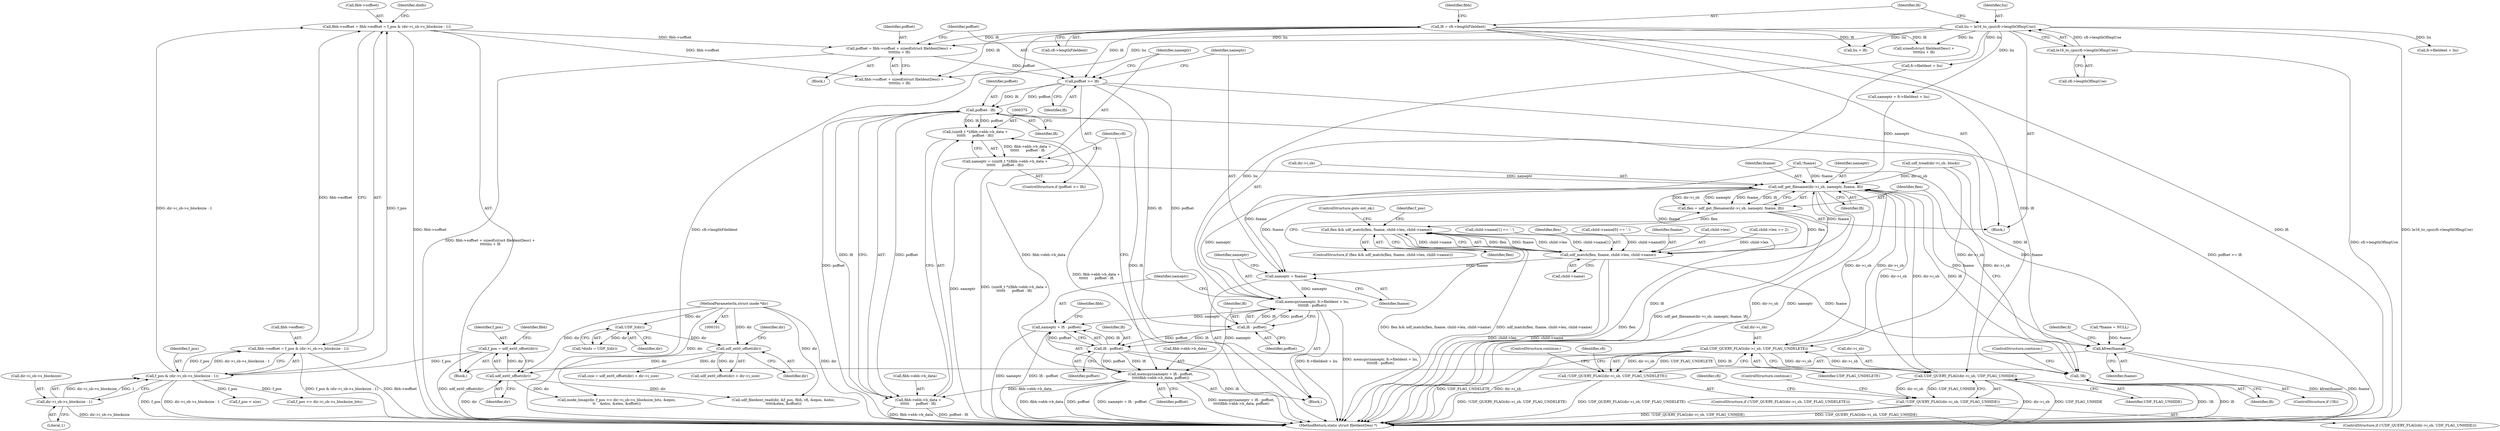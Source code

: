 digraph "0_linux_0e5cc9a40ada6046e6bc3bdfcd0c0d7e4b706b14_0@API" {
"1000356" [label="(Call,poffset = fibh->soffset + sizeof(struct fileIdentDesc) +\n\t\t\t\t\tliu + lfi)"];
"1000176" [label="(Call,fibh->soffset = fibh->eoffset = f_pos & (dir->i_sb->s_blocksize - 1))"];
"1000180" [label="(Call,fibh->eoffset = f_pos & (dir->i_sb->s_blocksize - 1))"];
"1000184" [label="(Call,f_pos & (dir->i_sb->s_blocksize - 1))"];
"1000163" [label="(Call,f_pos = udf_ext0_offset(dir))"];
"1000165" [label="(Call,udf_ext0_offset(dir))"];
"1000158" [label="(Call,udf_ext0_offset(dir))"];
"1000129" [label="(Call,UDF_I(dir))"];
"1000102" [label="(MethodParameterIn,struct inode *dir)"];
"1000186" [label="(Call,dir->i_sb->s_blocksize - 1)"];
"1000326" [label="(Call,liu = le16_to_cpu(cfi->lengthOfImpUse))"];
"1000328" [label="(Call,le16_to_cpu(cfi->lengthOfImpUse))"];
"1000332" [label="(Call,lfi = cfi->lengthFileIdent)"];
"1000369" [label="(Call,poffset >= lfi)"];
"1000382" [label="(Call,poffset - lfi)"];
"1000374" [label="(Call,(uint8_t *)(fibh->ebh->b_data +\n\t\t\t\t\t\t      poffset - lfi))"];
"1000372" [label="(Call,nameptr = (uint8_t *)(fibh->ebh->b_data +\n\t\t\t\t\t\t      poffset - lfi))"];
"1000461" [label="(Call,udf_get_filename(dir->i_sb, nameptr, fname, lfi))"];
"1000387" [label="(Call,nameptr = fname)"];
"1000390" [label="(Call,memcpy(nameptr, fi->fileIdent + liu,\n\t\t\t\t\tlfi - poffset))"];
"1000400" [label="(Call,memcpy(nameptr + lfi - poffset,\n\t\t\t\t\tfibh->ebh->b_data, poffset))"];
"1000376" [label="(Call,fibh->ebh->b_data +\n\t\t\t\t\t\t      poffset - lfi)"];
"1000401" [label="(Call,nameptr + lfi - poffset)"];
"1000423" [label="(Call,UDF_QUERY_FLAG(dir->i_sb, UDF_FLAG_UNDELETE))"];
"1000422" [label="(Call,!UDF_QUERY_FLAG(dir->i_sb, UDF_FLAG_UNDELETE))"];
"1000440" [label="(Call,UDF_QUERY_FLAG(dir->i_sb, UDF_FLAG_UNHIDE))"];
"1000439" [label="(Call,!UDF_QUERY_FLAG(dir->i_sb, UDF_FLAG_UNHIDE))"];
"1000459" [label="(Call,flen = udf_get_filename(dir->i_sb, nameptr, fname, lfi))"];
"1000469" [label="(Call,flen && udf_match(flen, fname, child->len, child->name))"];
"1000471" [label="(Call,udf_match(flen, fname, child->len, child->name))"];
"1000506" [label="(Call,kfree(fname))"];
"1000456" [label="(Call,!lfi)"];
"1000397" [label="(Call,lfi - poffset)"];
"1000403" [label="(Call,lfi - poffset)"];
"1000404" [label="(Identifier,lfi)"];
"1000102" [label="(MethodParameterIn,struct inode *dir)"];
"1000510" [label="(MethodReturn,static struct fileIdentDesc *)"];
"1000348" [label="(Call,fi->fileIdent + liu)"];
"1000433" [label="(Identifier,cfi)"];
"1000428" [label="(ControlStructure,continue;)"];
"1000377" [label="(Call,fibh->ebh->b_data)"];
"1000365" [label="(Call,liu + lfi)"];
"1000372" [label="(Call,nameptr = (uint8_t *)(fibh->ebh->b_data +\n\t\t\t\t\t\t      poffset - lfi))"];
"1000456" [label="(Call,!lfi)"];
"1000328" [label="(Call,le16_to_cpu(cfi->lengthOfImpUse))"];
"1000187" [label="(Call,dir->i_sb->s_blocksize)"];
"1000401" [label="(Call,nameptr + lfi - poffset)"];
"1000332" [label="(Call,lfi = cfi->lengthFileIdent)"];
"1000439" [label="(Call,!UDF_QUERY_FLAG(dir->i_sb, UDF_FLAG_UNHIDE))"];
"1000461" [label="(Call,udf_get_filename(dir->i_sb, nameptr, fname, lfi))"];
"1000387" [label="(Call,nameptr = fname)"];
"1000298" [label="(Call,!fname)"];
"1000382" [label="(Call,poffset - lfi)"];
"1000329" [label="(Call,cfi->lengthOfImpUse)"];
"1000169" [label="(Identifier,fibh)"];
"1000356" [label="(Call,poffset = fibh->soffset + sizeof(struct fileIdentDesc) +\n\t\t\t\t\tliu + lfi)"];
"1000397" [label="(Call,lfi - poffset)"];
"1000354" [label="(Block,)"];
"1000421" [label="(ControlStructure,if (!UDF_QUERY_FLAG(dir->i_sb, UDF_FLAG_UNDELETE)))"];
"1000333" [label="(Identifier,lfi)"];
"1000392" [label="(Call,fi->fileIdent + liu)"];
"1000477" [label="(Call,child->name)"];
"1000460" [label="(Identifier,flen)"];
"1000186" [label="(Call,dir->i_sb->s_blocksize - 1)"];
"1000468" [label="(ControlStructure,if (flen && udf_match(flen, fname, child->len, child->name)))"];
"1000159" [label="(Identifier,dir)"];
"1000469" [label="(Call,flen && udf_match(flen, fname, child->len, child->name))"];
"1000462" [label="(Call,dir->i_sb)"];
"1000384" [label="(Identifier,lfi)"];
"1000402" [label="(Identifier,nameptr)"];
"1000388" [label="(Identifier,nameptr)"];
"1000302" [label="(Call,f_pos < size)"];
"1000411" [label="(Identifier,poffset)"];
"1000130" [label="(Identifier,dir)"];
"1000471" [label="(Call,udf_match(flen, fname, child->len, child->name))"];
"1000370" [label="(Identifier,poffset)"];
"1000148" [label="(Call,child->name[1] == '.')"];
"1000383" [label="(Identifier,poffset)"];
"1000424" [label="(Call,dir->i_sb)"];
"1000408" [label="(Identifier,fibh)"];
"1000405" [label="(Identifier,poffset)"];
"1000334" [label="(Call,cfi->lengthFileIdent)"];
"1000303" [label="(Identifier,f_pos)"];
"1000184" [label="(Call,f_pos & (dir->i_sb->s_blocksize - 1))"];
"1000391" [label="(Identifier,nameptr)"];
"1000403" [label="(Call,lfi - poffset)"];
"1000472" [label="(Identifier,flen)"];
"1000368" [label="(ControlStructure,if (poffset >= lfi))"];
"1000161" [label="(Identifier,dir)"];
"1000457" [label="(Identifier,lfi)"];
"1000357" [label="(Identifier,poffset)"];
"1000141" [label="(Call,child->name[0] == '.')"];
"1000400" [label="(Call,memcpy(nameptr + lfi - poffset,\n\t\t\t\t\tfibh->ebh->b_data, poffset))"];
"1000281" [label="(Call,udf_tread(dir->i_sb, block))"];
"1000192" [label="(Literal,1)"];
"1000327" [label="(Identifier,liu)"];
"1000177" [label="(Call,fibh->soffset)"];
"1000507" [label="(Identifier,fname)"];
"1000346" [label="(Call,nameptr = fi->fileIdent + liu)"];
"1000467" [label="(Identifier,lfi)"];
"1000445" [label="(ControlStructure,continue;)"];
"1000450" [label="(Identifier,cfi)"];
"1000362" [label="(Call,sizeof(struct fileIdentDesc) +\n\t\t\t\t\tliu + lfi)"];
"1000427" [label="(Identifier,UDF_FLAG_UNDELETE)"];
"1000202" [label="(Call,inode_bmap(dir, f_pos >> dir->i_sb->s_blocksize_bits, &epos,\n\t\t    &eloc, &elen, &offset))"];
"1000369" [label="(Call,poffset >= lfi)"];
"1000509" [label="(Identifier,fi)"];
"1000305" [label="(Block,)"];
"1000444" [label="(Identifier,UDF_FLAG_UNHIDE)"];
"1000416" [label="(Identifier,cfi)"];
"1000371" [label="(Identifier,lfi)"];
"1000373" [label="(Identifier,nameptr)"];
"1000308" [label="(Call,udf_fileident_read(dir, &f_pos, fibh, cfi, &epos, &eloc,\n\t\t\t\t\t&elen, &offset))"];
"1000459" [label="(Call,flen = udf_get_filename(dir->i_sb, nameptr, fname, lfi))"];
"1000374" [label="(Call,(uint8_t *)(fibh->ebh->b_data +\n\t\t\t\t\t\t      poffset - lfi))"];
"1000390" [label="(Call,memcpy(nameptr, fi->fileIdent + liu,\n\t\t\t\t\tlfi - poffset))"];
"1000480" [label="(ControlStructure,goto out_ok;)"];
"1000473" [label="(Identifier,fname)"];
"1000204" [label="(Call,f_pos >> dir->i_sb->s_blocksize_bits)"];
"1000106" [label="(Block,)"];
"1000474" [label="(Call,child->len)"];
"1000470" [label="(Identifier,flen)"];
"1000340" [label="(Identifier,fibh)"];
"1000127" [label="(Call,*dinfo = UDF_I(dir))"];
"1000185" [label="(Identifier,f_pos)"];
"1000163" [label="(Call,f_pos = udf_ext0_offset(dir))"];
"1000423" [label="(Call,UDF_QUERY_FLAG(dir->i_sb, UDF_FLAG_UNDELETE))"];
"1000180" [label="(Call,fibh->eoffset = f_pos & (dir->i_sb->s_blocksize - 1))"];
"1000422" [label="(Call,!UDF_QUERY_FLAG(dir->i_sb, UDF_FLAG_UNDELETE))"];
"1000399" [label="(Identifier,poffset)"];
"1000326" [label="(Call,liu = le16_to_cpu(cfi->lengthOfImpUse))"];
"1000466" [label="(Identifier,fname)"];
"1000158" [label="(Call,udf_ext0_offset(dir))"];
"1000376" [label="(Call,fibh->ebh->b_data +\n\t\t\t\t\t\t      poffset - lfi)"];
"1000196" [label="(Identifier,dinfo)"];
"1000157" [label="(Call,udf_ext0_offset(dir) + dir->i_size)"];
"1000438" [label="(ControlStructure,if (!UDF_QUERY_FLAG(dir->i_sb, UDF_FLAG_UNHIDE)))"];
"1000406" [label="(Call,fibh->ebh->b_data)"];
"1000506" [label="(Call,kfree(fname))"];
"1000176" [label="(Call,fibh->soffset = fibh->eoffset = f_pos & (dir->i_sb->s_blocksize - 1))"];
"1000398" [label="(Identifier,lfi)"];
"1000386" [label="(Block,)"];
"1000129" [label="(Call,UDF_I(dir))"];
"1000440" [label="(Call,UDF_QUERY_FLAG(dir->i_sb, UDF_FLAG_UNHIDE))"];
"1000455" [label="(ControlStructure,if (!lfi))"];
"1000458" [label="(ControlStructure,continue;)"];
"1000115" [label="(Call,*fname = NULL)"];
"1000181" [label="(Call,fibh->eoffset)"];
"1000358" [label="(Call,fibh->soffset + sizeof(struct fileIdentDesc) +\n\t\t\t\t\tliu + lfi)"];
"1000465" [label="(Identifier,nameptr)"];
"1000441" [label="(Call,dir->i_sb)"];
"1000155" [label="(Call,size = udf_ext0_offset(dir) + dir->i_size)"];
"1000389" [label="(Identifier,fname)"];
"1000166" [label="(Identifier,dir)"];
"1000135" [label="(Call,child->len == 2)"];
"1000165" [label="(Call,udf_ext0_offset(dir))"];
"1000164" [label="(Identifier,f_pos)"];
"1000356" -> "1000354"  [label="AST: "];
"1000356" -> "1000358"  [label="CFG: "];
"1000357" -> "1000356"  [label="AST: "];
"1000358" -> "1000356"  [label="AST: "];
"1000370" -> "1000356"  [label="CFG: "];
"1000356" -> "1000510"  [label="DDG: fibh->soffset + sizeof(struct fileIdentDesc) +\n\t\t\t\t\tliu + lfi"];
"1000176" -> "1000356"  [label="DDG: fibh->soffset"];
"1000326" -> "1000356"  [label="DDG: liu"];
"1000332" -> "1000356"  [label="DDG: lfi"];
"1000356" -> "1000369"  [label="DDG: poffset"];
"1000176" -> "1000106"  [label="AST: "];
"1000176" -> "1000180"  [label="CFG: "];
"1000177" -> "1000176"  [label="AST: "];
"1000180" -> "1000176"  [label="AST: "];
"1000196" -> "1000176"  [label="CFG: "];
"1000176" -> "1000510"  [label="DDG: fibh->soffset"];
"1000180" -> "1000176"  [label="DDG: fibh->eoffset"];
"1000184" -> "1000176"  [label="DDG: f_pos"];
"1000184" -> "1000176"  [label="DDG: dir->i_sb->s_blocksize - 1"];
"1000176" -> "1000358"  [label="DDG: fibh->soffset"];
"1000180" -> "1000184"  [label="CFG: "];
"1000181" -> "1000180"  [label="AST: "];
"1000184" -> "1000180"  [label="AST: "];
"1000180" -> "1000510"  [label="DDG: f_pos & (dir->i_sb->s_blocksize - 1)"];
"1000180" -> "1000510"  [label="DDG: fibh->eoffset"];
"1000184" -> "1000180"  [label="DDG: f_pos"];
"1000184" -> "1000180"  [label="DDG: dir->i_sb->s_blocksize - 1"];
"1000184" -> "1000186"  [label="CFG: "];
"1000185" -> "1000184"  [label="AST: "];
"1000186" -> "1000184"  [label="AST: "];
"1000184" -> "1000510"  [label="DDG: dir->i_sb->s_blocksize - 1"];
"1000184" -> "1000510"  [label="DDG: f_pos"];
"1000163" -> "1000184"  [label="DDG: f_pos"];
"1000186" -> "1000184"  [label="DDG: dir->i_sb->s_blocksize"];
"1000186" -> "1000184"  [label="DDG: 1"];
"1000184" -> "1000204"  [label="DDG: f_pos"];
"1000184" -> "1000302"  [label="DDG: f_pos"];
"1000163" -> "1000106"  [label="AST: "];
"1000163" -> "1000165"  [label="CFG: "];
"1000164" -> "1000163"  [label="AST: "];
"1000165" -> "1000163"  [label="AST: "];
"1000169" -> "1000163"  [label="CFG: "];
"1000163" -> "1000510"  [label="DDG: udf_ext0_offset(dir)"];
"1000165" -> "1000163"  [label="DDG: dir"];
"1000165" -> "1000166"  [label="CFG: "];
"1000166" -> "1000165"  [label="AST: "];
"1000165" -> "1000510"  [label="DDG: dir"];
"1000158" -> "1000165"  [label="DDG: dir"];
"1000102" -> "1000165"  [label="DDG: dir"];
"1000165" -> "1000202"  [label="DDG: dir"];
"1000165" -> "1000308"  [label="DDG: dir"];
"1000158" -> "1000157"  [label="AST: "];
"1000158" -> "1000159"  [label="CFG: "];
"1000159" -> "1000158"  [label="AST: "];
"1000161" -> "1000158"  [label="CFG: "];
"1000158" -> "1000155"  [label="DDG: dir"];
"1000158" -> "1000157"  [label="DDG: dir"];
"1000129" -> "1000158"  [label="DDG: dir"];
"1000102" -> "1000158"  [label="DDG: dir"];
"1000129" -> "1000127"  [label="AST: "];
"1000129" -> "1000130"  [label="CFG: "];
"1000130" -> "1000129"  [label="AST: "];
"1000127" -> "1000129"  [label="CFG: "];
"1000129" -> "1000127"  [label="DDG: dir"];
"1000102" -> "1000129"  [label="DDG: dir"];
"1000102" -> "1000101"  [label="AST: "];
"1000102" -> "1000510"  [label="DDG: dir"];
"1000102" -> "1000202"  [label="DDG: dir"];
"1000102" -> "1000308"  [label="DDG: dir"];
"1000186" -> "1000192"  [label="CFG: "];
"1000187" -> "1000186"  [label="AST: "];
"1000192" -> "1000186"  [label="AST: "];
"1000186" -> "1000510"  [label="DDG: dir->i_sb->s_blocksize"];
"1000326" -> "1000305"  [label="AST: "];
"1000326" -> "1000328"  [label="CFG: "];
"1000327" -> "1000326"  [label="AST: "];
"1000328" -> "1000326"  [label="AST: "];
"1000333" -> "1000326"  [label="CFG: "];
"1000326" -> "1000510"  [label="DDG: le16_to_cpu(cfi->lengthOfImpUse)"];
"1000328" -> "1000326"  [label="DDG: cfi->lengthOfImpUse"];
"1000326" -> "1000346"  [label="DDG: liu"];
"1000326" -> "1000348"  [label="DDG: liu"];
"1000326" -> "1000358"  [label="DDG: liu"];
"1000326" -> "1000362"  [label="DDG: liu"];
"1000326" -> "1000365"  [label="DDG: liu"];
"1000326" -> "1000390"  [label="DDG: liu"];
"1000326" -> "1000392"  [label="DDG: liu"];
"1000328" -> "1000329"  [label="CFG: "];
"1000329" -> "1000328"  [label="AST: "];
"1000328" -> "1000510"  [label="DDG: cfi->lengthOfImpUse"];
"1000332" -> "1000305"  [label="AST: "];
"1000332" -> "1000334"  [label="CFG: "];
"1000333" -> "1000332"  [label="AST: "];
"1000334" -> "1000332"  [label="AST: "];
"1000340" -> "1000332"  [label="CFG: "];
"1000332" -> "1000510"  [label="DDG: cfi->lengthFileIdent"];
"1000332" -> "1000510"  [label="DDG: lfi"];
"1000332" -> "1000358"  [label="DDG: lfi"];
"1000332" -> "1000362"  [label="DDG: lfi"];
"1000332" -> "1000365"  [label="DDG: lfi"];
"1000332" -> "1000369"  [label="DDG: lfi"];
"1000332" -> "1000456"  [label="DDG: lfi"];
"1000369" -> "1000368"  [label="AST: "];
"1000369" -> "1000371"  [label="CFG: "];
"1000370" -> "1000369"  [label="AST: "];
"1000371" -> "1000369"  [label="AST: "];
"1000373" -> "1000369"  [label="CFG: "];
"1000388" -> "1000369"  [label="CFG: "];
"1000369" -> "1000510"  [label="DDG: poffset >= lfi"];
"1000369" -> "1000382"  [label="DDG: poffset"];
"1000369" -> "1000382"  [label="DDG: lfi"];
"1000369" -> "1000397"  [label="DDG: lfi"];
"1000369" -> "1000397"  [label="DDG: poffset"];
"1000382" -> "1000376"  [label="AST: "];
"1000382" -> "1000384"  [label="CFG: "];
"1000383" -> "1000382"  [label="AST: "];
"1000384" -> "1000382"  [label="AST: "];
"1000376" -> "1000382"  [label="CFG: "];
"1000382" -> "1000510"  [label="DDG: poffset"];
"1000382" -> "1000510"  [label="DDG: lfi"];
"1000382" -> "1000374"  [label="DDG: poffset"];
"1000382" -> "1000374"  [label="DDG: lfi"];
"1000382" -> "1000376"  [label="DDG: poffset"];
"1000382" -> "1000376"  [label="DDG: lfi"];
"1000382" -> "1000456"  [label="DDG: lfi"];
"1000374" -> "1000372"  [label="AST: "];
"1000374" -> "1000376"  [label="CFG: "];
"1000375" -> "1000374"  [label="AST: "];
"1000376" -> "1000374"  [label="AST: "];
"1000372" -> "1000374"  [label="CFG: "];
"1000374" -> "1000510"  [label="DDG: fibh->ebh->b_data +\n\t\t\t\t\t\t      poffset - lfi"];
"1000374" -> "1000372"  [label="DDG: fibh->ebh->b_data +\n\t\t\t\t\t\t      poffset - lfi"];
"1000400" -> "1000374"  [label="DDG: fibh->ebh->b_data"];
"1000372" -> "1000368"  [label="AST: "];
"1000373" -> "1000372"  [label="AST: "];
"1000416" -> "1000372"  [label="CFG: "];
"1000372" -> "1000510"  [label="DDG: nameptr"];
"1000372" -> "1000510"  [label="DDG: (uint8_t *)(fibh->ebh->b_data +\n\t\t\t\t\t\t      poffset - lfi)"];
"1000372" -> "1000461"  [label="DDG: nameptr"];
"1000461" -> "1000459"  [label="AST: "];
"1000461" -> "1000467"  [label="CFG: "];
"1000462" -> "1000461"  [label="AST: "];
"1000465" -> "1000461"  [label="AST: "];
"1000466" -> "1000461"  [label="AST: "];
"1000467" -> "1000461"  [label="AST: "];
"1000459" -> "1000461"  [label="CFG: "];
"1000461" -> "1000510"  [label="DDG: nameptr"];
"1000461" -> "1000510"  [label="DDG: lfi"];
"1000461" -> "1000510"  [label="DDG: dir->i_sb"];
"1000461" -> "1000387"  [label="DDG: fname"];
"1000461" -> "1000423"  [label="DDG: dir->i_sb"];
"1000461" -> "1000440"  [label="DDG: dir->i_sb"];
"1000461" -> "1000459"  [label="DDG: dir->i_sb"];
"1000461" -> "1000459"  [label="DDG: nameptr"];
"1000461" -> "1000459"  [label="DDG: fname"];
"1000461" -> "1000459"  [label="DDG: lfi"];
"1000281" -> "1000461"  [label="DDG: dir->i_sb"];
"1000423" -> "1000461"  [label="DDG: dir->i_sb"];
"1000440" -> "1000461"  [label="DDG: dir->i_sb"];
"1000346" -> "1000461"  [label="DDG: nameptr"];
"1000390" -> "1000461"  [label="DDG: nameptr"];
"1000298" -> "1000461"  [label="DDG: fname"];
"1000471" -> "1000461"  [label="DDG: fname"];
"1000456" -> "1000461"  [label="DDG: lfi"];
"1000461" -> "1000471"  [label="DDG: fname"];
"1000461" -> "1000506"  [label="DDG: fname"];
"1000387" -> "1000386"  [label="AST: "];
"1000387" -> "1000389"  [label="CFG: "];
"1000388" -> "1000387"  [label="AST: "];
"1000389" -> "1000387"  [label="AST: "];
"1000391" -> "1000387"  [label="CFG: "];
"1000298" -> "1000387"  [label="DDG: fname"];
"1000471" -> "1000387"  [label="DDG: fname"];
"1000387" -> "1000390"  [label="DDG: nameptr"];
"1000390" -> "1000386"  [label="AST: "];
"1000390" -> "1000397"  [label="CFG: "];
"1000391" -> "1000390"  [label="AST: "];
"1000392" -> "1000390"  [label="AST: "];
"1000397" -> "1000390"  [label="AST: "];
"1000402" -> "1000390"  [label="CFG: "];
"1000390" -> "1000510"  [label="DDG: fi->fileIdent + liu"];
"1000390" -> "1000510"  [label="DDG: memcpy(nameptr, fi->fileIdent + liu,\n\t\t\t\t\tlfi - poffset)"];
"1000397" -> "1000390"  [label="DDG: lfi"];
"1000397" -> "1000390"  [label="DDG: poffset"];
"1000390" -> "1000400"  [label="DDG: nameptr"];
"1000390" -> "1000401"  [label="DDG: nameptr"];
"1000400" -> "1000386"  [label="AST: "];
"1000400" -> "1000411"  [label="CFG: "];
"1000401" -> "1000400"  [label="AST: "];
"1000406" -> "1000400"  [label="AST: "];
"1000411" -> "1000400"  [label="AST: "];
"1000416" -> "1000400"  [label="CFG: "];
"1000400" -> "1000510"  [label="DDG: poffset"];
"1000400" -> "1000510"  [label="DDG: nameptr + lfi - poffset"];
"1000400" -> "1000510"  [label="DDG: memcpy(nameptr + lfi - poffset,\n\t\t\t\t\tfibh->ebh->b_data, poffset)"];
"1000400" -> "1000510"  [label="DDG: fibh->ebh->b_data"];
"1000400" -> "1000376"  [label="DDG: fibh->ebh->b_data"];
"1000403" -> "1000400"  [label="DDG: lfi"];
"1000403" -> "1000400"  [label="DDG: poffset"];
"1000377" -> "1000376"  [label="AST: "];
"1000376" -> "1000510"  [label="DDG: fibh->ebh->b_data"];
"1000376" -> "1000510"  [label="DDG: poffset - lfi"];
"1000401" -> "1000403"  [label="CFG: "];
"1000402" -> "1000401"  [label="AST: "];
"1000403" -> "1000401"  [label="AST: "];
"1000408" -> "1000401"  [label="CFG: "];
"1000401" -> "1000510"  [label="DDG: nameptr"];
"1000401" -> "1000510"  [label="DDG: lfi - poffset"];
"1000403" -> "1000401"  [label="DDG: lfi"];
"1000403" -> "1000401"  [label="DDG: poffset"];
"1000423" -> "1000422"  [label="AST: "];
"1000423" -> "1000427"  [label="CFG: "];
"1000424" -> "1000423"  [label="AST: "];
"1000427" -> "1000423"  [label="AST: "];
"1000422" -> "1000423"  [label="CFG: "];
"1000423" -> "1000510"  [label="DDG: UDF_FLAG_UNDELETE"];
"1000423" -> "1000510"  [label="DDG: dir->i_sb"];
"1000423" -> "1000422"  [label="DDG: dir->i_sb"];
"1000423" -> "1000422"  [label="DDG: UDF_FLAG_UNDELETE"];
"1000281" -> "1000423"  [label="DDG: dir->i_sb"];
"1000440" -> "1000423"  [label="DDG: dir->i_sb"];
"1000423" -> "1000440"  [label="DDG: dir->i_sb"];
"1000422" -> "1000421"  [label="AST: "];
"1000428" -> "1000422"  [label="CFG: "];
"1000433" -> "1000422"  [label="CFG: "];
"1000422" -> "1000510"  [label="DDG: UDF_QUERY_FLAG(dir->i_sb, UDF_FLAG_UNDELETE)"];
"1000422" -> "1000510"  [label="DDG: !UDF_QUERY_FLAG(dir->i_sb, UDF_FLAG_UNDELETE)"];
"1000440" -> "1000439"  [label="AST: "];
"1000440" -> "1000444"  [label="CFG: "];
"1000441" -> "1000440"  [label="AST: "];
"1000444" -> "1000440"  [label="AST: "];
"1000439" -> "1000440"  [label="CFG: "];
"1000440" -> "1000510"  [label="DDG: dir->i_sb"];
"1000440" -> "1000510"  [label="DDG: UDF_FLAG_UNHIDE"];
"1000440" -> "1000439"  [label="DDG: dir->i_sb"];
"1000440" -> "1000439"  [label="DDG: UDF_FLAG_UNHIDE"];
"1000281" -> "1000440"  [label="DDG: dir->i_sb"];
"1000439" -> "1000438"  [label="AST: "];
"1000445" -> "1000439"  [label="CFG: "];
"1000450" -> "1000439"  [label="CFG: "];
"1000439" -> "1000510"  [label="DDG: UDF_QUERY_FLAG(dir->i_sb, UDF_FLAG_UNHIDE)"];
"1000439" -> "1000510"  [label="DDG: !UDF_QUERY_FLAG(dir->i_sb, UDF_FLAG_UNHIDE)"];
"1000459" -> "1000305"  [label="AST: "];
"1000460" -> "1000459"  [label="AST: "];
"1000470" -> "1000459"  [label="CFG: "];
"1000459" -> "1000510"  [label="DDG: udf_get_filename(dir->i_sb, nameptr, fname, lfi)"];
"1000459" -> "1000469"  [label="DDG: flen"];
"1000459" -> "1000471"  [label="DDG: flen"];
"1000469" -> "1000468"  [label="AST: "];
"1000469" -> "1000470"  [label="CFG: "];
"1000469" -> "1000471"  [label="CFG: "];
"1000470" -> "1000469"  [label="AST: "];
"1000471" -> "1000469"  [label="AST: "];
"1000303" -> "1000469"  [label="CFG: "];
"1000480" -> "1000469"  [label="CFG: "];
"1000469" -> "1000510"  [label="DDG: flen && udf_match(flen, fname, child->len, child->name)"];
"1000469" -> "1000510"  [label="DDG: udf_match(flen, fname, child->len, child->name)"];
"1000469" -> "1000510"  [label="DDG: flen"];
"1000471" -> "1000469"  [label="DDG: flen"];
"1000471" -> "1000469"  [label="DDG: fname"];
"1000471" -> "1000469"  [label="DDG: child->len"];
"1000471" -> "1000469"  [label="DDG: child->name"];
"1000471" -> "1000477"  [label="CFG: "];
"1000472" -> "1000471"  [label="AST: "];
"1000473" -> "1000471"  [label="AST: "];
"1000474" -> "1000471"  [label="AST: "];
"1000477" -> "1000471"  [label="AST: "];
"1000471" -> "1000510"  [label="DDG: child->len"];
"1000471" -> "1000510"  [label="DDG: child->name"];
"1000135" -> "1000471"  [label="DDG: child->len"];
"1000141" -> "1000471"  [label="DDG: child->name[0]"];
"1000148" -> "1000471"  [label="DDG: child->name[1]"];
"1000471" -> "1000506"  [label="DDG: fname"];
"1000506" -> "1000106"  [label="AST: "];
"1000506" -> "1000507"  [label="CFG: "];
"1000507" -> "1000506"  [label="AST: "];
"1000509" -> "1000506"  [label="CFG: "];
"1000506" -> "1000510"  [label="DDG: kfree(fname)"];
"1000506" -> "1000510"  [label="DDG: fname"];
"1000298" -> "1000506"  [label="DDG: fname"];
"1000115" -> "1000506"  [label="DDG: fname"];
"1000456" -> "1000455"  [label="AST: "];
"1000456" -> "1000457"  [label="CFG: "];
"1000457" -> "1000456"  [label="AST: "];
"1000458" -> "1000456"  [label="CFG: "];
"1000460" -> "1000456"  [label="CFG: "];
"1000456" -> "1000510"  [label="DDG: lfi"];
"1000456" -> "1000510"  [label="DDG: !lfi"];
"1000403" -> "1000456"  [label="DDG: lfi"];
"1000397" -> "1000399"  [label="CFG: "];
"1000398" -> "1000397"  [label="AST: "];
"1000399" -> "1000397"  [label="AST: "];
"1000397" -> "1000403"  [label="DDG: lfi"];
"1000397" -> "1000403"  [label="DDG: poffset"];
"1000403" -> "1000405"  [label="CFG: "];
"1000404" -> "1000403"  [label="AST: "];
"1000405" -> "1000403"  [label="AST: "];
"1000403" -> "1000510"  [label="DDG: lfi"];
}
